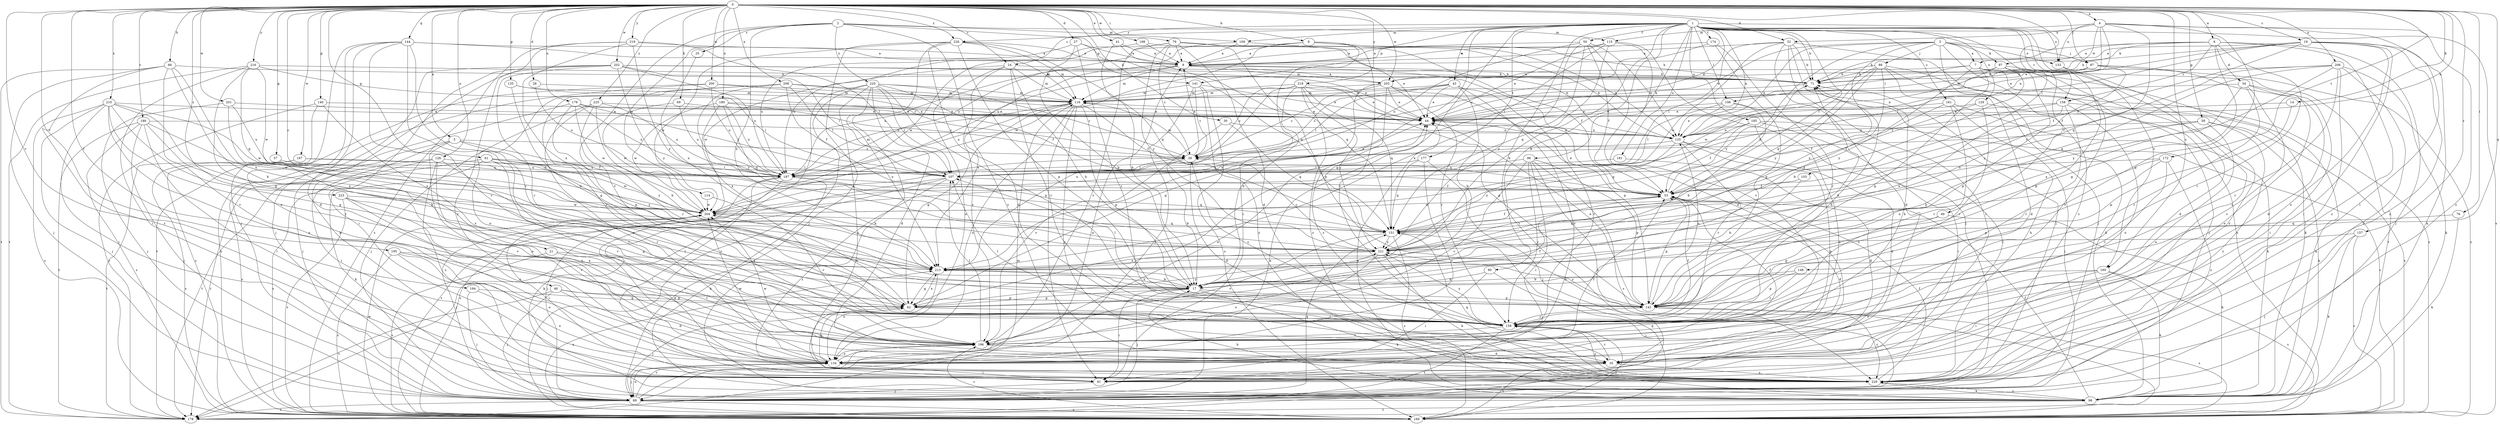 strict digraph  {
0;
1;
2;
3;
4;
5;
6;
7;
8;
9;
14;
17;
19;
21;
24;
25;
26;
27;
28;
30;
32;
34;
35;
41;
43;
44;
46;
49;
50;
53;
57;
58;
61;
62;
66;
69;
71;
76;
79;
81;
87;
88;
89;
90;
96;
97;
98;
103;
106;
107;
109;
114;
115;
116;
125;
128;
129;
133;
134;
135;
140;
141;
142;
144;
148;
151;
157;
158;
159;
160;
161;
169;
172;
174;
177;
178;
179;
180;
181;
185;
187;
189;
194;
195;
196;
197;
198;
200;
201;
202;
203;
204;
206;
208;
210;
213;
216;
218;
219;
220;
221;
223;
225;
226;
229;
0 -> 4  [label=a];
0 -> 5  [label=a];
0 -> 6  [label=a];
0 -> 9  [label=b];
0 -> 14  [label=b];
0 -> 19  [label=c];
0 -> 21  [label=c];
0 -> 24  [label=c];
0 -> 27  [label=d];
0 -> 28  [label=d];
0 -> 30  [label=d];
0 -> 32  [label=d];
0 -> 41  [label=e];
0 -> 46  [label=f];
0 -> 57  [label=g];
0 -> 58  [label=g];
0 -> 61  [label=g];
0 -> 66  [label=h];
0 -> 69  [label=h];
0 -> 76  [label=i];
0 -> 79  [label=i];
0 -> 87  [label=j];
0 -> 103  [label=l];
0 -> 125  [label=n];
0 -> 128  [label=o];
0 -> 135  [label=p];
0 -> 140  [label=p];
0 -> 144  [label=q];
0 -> 148  [label=q];
0 -> 157  [label=r];
0 -> 160  [label=s];
0 -> 172  [label=t];
0 -> 179  [label=u];
0 -> 180  [label=u];
0 -> 189  [label=v];
0 -> 194  [label=v];
0 -> 195  [label=v];
0 -> 197  [label=w];
0 -> 198  [label=w];
0 -> 200  [label=w];
0 -> 201  [label=w];
0 -> 202  [label=w];
0 -> 203  [label=w];
0 -> 206  [label=x];
0 -> 208  [label=x];
0 -> 210  [label=x];
0 -> 216  [label=y];
0 -> 218  [label=y];
0 -> 219  [label=y];
0 -> 223  [label=z];
0 -> 225  [label=z];
0 -> 226  [label=z];
1 -> 17  [label=b];
1 -> 24  [label=c];
1 -> 43  [label=e];
1 -> 44  [label=e];
1 -> 49  [label=f];
1 -> 50  [label=f];
1 -> 53  [label=f];
1 -> 62  [label=g];
1 -> 71  [label=h];
1 -> 90  [label=k];
1 -> 96  [label=k];
1 -> 106  [label=l];
1 -> 109  [label=m];
1 -> 125  [label=n];
1 -> 129  [label=o];
1 -> 133  [label=o];
1 -> 141  [label=p];
1 -> 158  [label=r];
1 -> 160  [label=s];
1 -> 161  [label=s];
1 -> 169  [label=s];
1 -> 174  [label=t];
1 -> 177  [label=t];
1 -> 178  [label=t];
1 -> 181  [label=u];
1 -> 185  [label=u];
1 -> 213  [label=x];
1 -> 226  [label=z];
1 -> 229  [label=z];
2 -> 25  [label=c];
2 -> 109  [label=m];
2 -> 114  [label=m];
2 -> 115  [label=m];
2 -> 141  [label=p];
2 -> 196  [label=v];
2 -> 213  [label=x];
2 -> 220  [label=y];
2 -> 229  [label=z];
3 -> 7  [label=a];
3 -> 44  [label=e];
3 -> 87  [label=j];
3 -> 88  [label=j];
3 -> 89  [label=j];
3 -> 97  [label=k];
3 -> 125  [label=n];
3 -> 133  [label=o];
3 -> 213  [label=x];
3 -> 221  [label=y];
3 -> 229  [label=z];
4 -> 32  [label=d];
4 -> 44  [label=e];
4 -> 81  [label=i];
4 -> 115  [label=m];
4 -> 125  [label=n];
4 -> 133  [label=o];
4 -> 142  [label=p];
4 -> 151  [label=q];
4 -> 203  [label=w];
4 -> 229  [label=z];
5 -> 26  [label=c];
5 -> 53  [label=f];
5 -> 81  [label=i];
5 -> 134  [label=o];
5 -> 169  [label=s];
5 -> 221  [label=y];
6 -> 7  [label=a];
6 -> 34  [label=d];
6 -> 62  [label=g];
6 -> 71  [label=h];
6 -> 89  [label=j];
6 -> 97  [label=k];
6 -> 158  [label=r];
6 -> 159  [label=r];
6 -> 229  [label=z];
7 -> 89  [label=j];
7 -> 98  [label=k];
7 -> 106  [label=l];
7 -> 142  [label=p];
7 -> 178  [label=t];
7 -> 203  [label=w];
7 -> 221  [label=y];
8 -> 71  [label=h];
8 -> 116  [label=m];
8 -> 187  [label=u];
8 -> 203  [label=w];
8 -> 213  [label=x];
9 -> 8  [label=a];
9 -> 71  [label=h];
9 -> 81  [label=i];
9 -> 125  [label=n];
9 -> 159  [label=r];
9 -> 187  [label=u];
9 -> 204  [label=w];
14 -> 44  [label=e];
14 -> 142  [label=p];
17 -> 62  [label=g];
17 -> 81  [label=i];
17 -> 89  [label=j];
17 -> 98  [label=k];
17 -> 107  [label=l];
17 -> 142  [label=p];
17 -> 213  [label=x];
19 -> 8  [label=a];
19 -> 44  [label=e];
19 -> 53  [label=f];
19 -> 71  [label=h];
19 -> 81  [label=i];
19 -> 98  [label=k];
19 -> 107  [label=l];
19 -> 134  [label=o];
19 -> 229  [label=z];
21 -> 169  [label=s];
21 -> 196  [label=v];
21 -> 213  [label=x];
24 -> 17  [label=b];
24 -> 71  [label=h];
24 -> 116  [label=m];
24 -> 134  [label=o];
24 -> 159  [label=r];
24 -> 196  [label=v];
24 -> 204  [label=w];
25 -> 213  [label=x];
26 -> 8  [label=a];
26 -> 17  [label=b];
26 -> 35  [label=d];
26 -> 107  [label=l];
26 -> 116  [label=m];
27 -> 8  [label=a];
27 -> 17  [label=b];
27 -> 151  [label=q];
27 -> 159  [label=r];
27 -> 187  [label=u];
28 -> 116  [label=m];
28 -> 187  [label=u];
30 -> 125  [label=n];
30 -> 151  [label=q];
30 -> 196  [label=v];
32 -> 8  [label=a];
32 -> 35  [label=d];
32 -> 71  [label=h];
32 -> 81  [label=i];
32 -> 89  [label=j];
32 -> 107  [label=l];
32 -> 169  [label=s];
32 -> 204  [label=w];
34 -> 81  [label=i];
34 -> 116  [label=m];
34 -> 134  [label=o];
34 -> 159  [label=r];
34 -> 196  [label=v];
34 -> 213  [label=x];
35 -> 159  [label=r];
35 -> 169  [label=s];
35 -> 204  [label=w];
35 -> 229  [label=z];
41 -> 8  [label=a];
41 -> 17  [label=b];
41 -> 151  [label=q];
43 -> 17  [label=b];
43 -> 26  [label=c];
43 -> 44  [label=e];
43 -> 107  [label=l];
43 -> 116  [label=m];
43 -> 134  [label=o];
43 -> 196  [label=v];
44 -> 125  [label=n];
46 -> 35  [label=d];
46 -> 62  [label=g];
46 -> 89  [label=j];
46 -> 142  [label=p];
46 -> 178  [label=t];
49 -> 98  [label=k];
49 -> 142  [label=p];
49 -> 151  [label=q];
50 -> 8  [label=a];
50 -> 35  [label=d];
50 -> 53  [label=f];
50 -> 125  [label=n];
50 -> 187  [label=u];
50 -> 213  [label=x];
50 -> 221  [label=y];
53 -> 8  [label=a];
53 -> 35  [label=d];
53 -> 44  [label=e];
53 -> 71  [label=h];
53 -> 142  [label=p];
53 -> 204  [label=w];
57 -> 187  [label=u];
57 -> 196  [label=v];
58 -> 17  [label=b];
58 -> 26  [label=c];
58 -> 98  [label=k];
58 -> 125  [label=n];
58 -> 134  [label=o];
58 -> 229  [label=z];
61 -> 98  [label=k];
61 -> 107  [label=l];
61 -> 159  [label=r];
61 -> 178  [label=t];
61 -> 187  [label=u];
61 -> 196  [label=v];
61 -> 204  [label=w];
61 -> 221  [label=y];
62 -> 53  [label=f];
62 -> 81  [label=i];
62 -> 89  [label=j];
62 -> 159  [label=r];
62 -> 204  [label=w];
62 -> 213  [label=x];
62 -> 221  [label=y];
66 -> 17  [label=b];
66 -> 71  [label=h];
66 -> 89  [label=j];
66 -> 178  [label=t];
66 -> 196  [label=v];
66 -> 213  [label=x];
66 -> 229  [label=z];
69 -> 44  [label=e];
69 -> 187  [label=u];
69 -> 204  [label=w];
71 -> 116  [label=m];
76 -> 98  [label=k];
76 -> 151  [label=q];
79 -> 8  [label=a];
79 -> 26  [label=c];
79 -> 35  [label=d];
79 -> 53  [label=f];
79 -> 125  [label=n];
79 -> 142  [label=p];
79 -> 196  [label=v];
79 -> 204  [label=w];
79 -> 221  [label=y];
81 -> 89  [label=j];
87 -> 35  [label=d];
87 -> 71  [label=h];
87 -> 116  [label=m];
87 -> 169  [label=s];
87 -> 221  [label=y];
88 -> 35  [label=d];
88 -> 71  [label=h];
88 -> 98  [label=k];
88 -> 151  [label=q];
88 -> 169  [label=s];
88 -> 204  [label=w];
88 -> 213  [label=x];
88 -> 221  [label=y];
89 -> 8  [label=a];
89 -> 44  [label=e];
89 -> 134  [label=o];
89 -> 151  [label=q];
89 -> 169  [label=s];
89 -> 178  [label=t];
89 -> 196  [label=v];
90 -> 17  [label=b];
90 -> 81  [label=i];
90 -> 89  [label=j];
96 -> 81  [label=i];
96 -> 142  [label=p];
96 -> 159  [label=r];
96 -> 169  [label=s];
96 -> 187  [label=u];
96 -> 196  [label=v];
96 -> 229  [label=z];
97 -> 17  [label=b];
97 -> 71  [label=h];
97 -> 125  [label=n];
97 -> 142  [label=p];
97 -> 196  [label=v];
97 -> 229  [label=z];
98 -> 17  [label=b];
98 -> 44  [label=e];
98 -> 53  [label=f];
98 -> 178  [label=t];
98 -> 229  [label=z];
103 -> 17  [label=b];
103 -> 53  [label=f];
106 -> 17  [label=b];
106 -> 44  [label=e];
106 -> 81  [label=i];
106 -> 107  [label=l];
106 -> 125  [label=n];
107 -> 53  [label=f];
107 -> 98  [label=k];
107 -> 169  [label=s];
107 -> 229  [label=z];
109 -> 8  [label=a];
109 -> 44  [label=e];
109 -> 187  [label=u];
114 -> 196  [label=v];
114 -> 204  [label=w];
115 -> 8  [label=a];
115 -> 44  [label=e];
115 -> 89  [label=j];
115 -> 107  [label=l];
115 -> 151  [label=q];
115 -> 196  [label=v];
116 -> 44  [label=e];
116 -> 53  [label=f];
116 -> 62  [label=g];
116 -> 81  [label=i];
116 -> 134  [label=o];
116 -> 142  [label=p];
116 -> 187  [label=u];
116 -> 229  [label=z];
125 -> 26  [label=c];
125 -> 35  [label=d];
125 -> 134  [label=o];
125 -> 159  [label=r];
125 -> 221  [label=y];
128 -> 107  [label=l];
128 -> 134  [label=o];
128 -> 159  [label=r];
128 -> 169  [label=s];
128 -> 178  [label=t];
128 -> 229  [label=z];
129 -> 44  [label=e];
129 -> 53  [label=f];
129 -> 159  [label=r];
129 -> 169  [label=s];
133 -> 35  [label=d];
133 -> 142  [label=p];
134 -> 44  [label=e];
134 -> 53  [label=f];
134 -> 62  [label=g];
134 -> 81  [label=i];
134 -> 89  [label=j];
134 -> 204  [label=w];
135 -> 62  [label=g];
135 -> 107  [label=l];
135 -> 116  [label=m];
140 -> 44  [label=e];
140 -> 169  [label=s];
140 -> 178  [label=t];
140 -> 196  [label=v];
141 -> 26  [label=c];
141 -> 44  [label=e];
141 -> 89  [label=j];
141 -> 116  [label=m];
141 -> 169  [label=s];
141 -> 229  [label=z];
142 -> 44  [label=e];
142 -> 71  [label=h];
142 -> 125  [label=n];
142 -> 159  [label=r];
142 -> 169  [label=s];
142 -> 221  [label=y];
142 -> 229  [label=z];
144 -> 8  [label=a];
144 -> 17  [label=b];
144 -> 35  [label=d];
144 -> 89  [label=j];
144 -> 116  [label=m];
144 -> 134  [label=o];
144 -> 159  [label=r];
144 -> 196  [label=v];
148 -> 17  [label=b];
148 -> 142  [label=p];
148 -> 159  [label=r];
151 -> 53  [label=f];
151 -> 169  [label=s];
151 -> 196  [label=v];
151 -> 221  [label=y];
157 -> 89  [label=j];
157 -> 98  [label=k];
157 -> 169  [label=s];
157 -> 221  [label=y];
158 -> 26  [label=c];
158 -> 44  [label=e];
158 -> 98  [label=k];
158 -> 134  [label=o];
158 -> 159  [label=r];
158 -> 213  [label=x];
159 -> 26  [label=c];
159 -> 53  [label=f];
159 -> 71  [label=h];
159 -> 107  [label=l];
159 -> 178  [label=t];
159 -> 196  [label=v];
159 -> 221  [label=y];
159 -> 229  [label=z];
160 -> 17  [label=b];
160 -> 81  [label=i];
160 -> 98  [label=k];
160 -> 134  [label=o];
160 -> 169  [label=s];
161 -> 44  [label=e];
161 -> 53  [label=f];
161 -> 89  [label=j];
161 -> 98  [label=k];
161 -> 159  [label=r];
169 -> 151  [label=q];
169 -> 159  [label=r];
169 -> 196  [label=v];
169 -> 204  [label=w];
169 -> 213  [label=x];
172 -> 142  [label=p];
172 -> 159  [label=r];
172 -> 187  [label=u];
172 -> 213  [label=x];
172 -> 229  [label=z];
174 -> 8  [label=a];
174 -> 26  [label=c];
174 -> 142  [label=p];
174 -> 159  [label=r];
177 -> 89  [label=j];
177 -> 107  [label=l];
177 -> 134  [label=o];
177 -> 151  [label=q];
178 -> 116  [label=m];
179 -> 44  [label=e];
179 -> 89  [label=j];
179 -> 107  [label=l];
179 -> 142  [label=p];
179 -> 187  [label=u];
179 -> 204  [label=w];
180 -> 26  [label=c];
180 -> 44  [label=e];
180 -> 151  [label=q];
180 -> 187  [label=u];
180 -> 204  [label=w];
180 -> 213  [label=x];
181 -> 35  [label=d];
181 -> 187  [label=u];
185 -> 53  [label=f];
185 -> 81  [label=i];
185 -> 125  [label=n];
185 -> 134  [label=o];
185 -> 151  [label=q];
185 -> 169  [label=s];
187 -> 81  [label=i];
187 -> 89  [label=j];
187 -> 98  [label=k];
187 -> 116  [label=m];
187 -> 151  [label=q];
187 -> 169  [label=s];
189 -> 17  [label=b];
189 -> 81  [label=i];
189 -> 89  [label=j];
189 -> 125  [label=n];
189 -> 169  [label=s];
189 -> 178  [label=t];
189 -> 204  [label=w];
194 -> 62  [label=g];
194 -> 89  [label=j];
194 -> 134  [label=o];
195 -> 81  [label=i];
195 -> 134  [label=o];
195 -> 159  [label=r];
195 -> 169  [label=s];
195 -> 213  [label=x];
196 -> 35  [label=d];
196 -> 53  [label=f];
196 -> 71  [label=h];
196 -> 107  [label=l];
196 -> 134  [label=o];
197 -> 169  [label=s];
197 -> 178  [label=t];
197 -> 187  [label=u];
197 -> 204  [label=w];
198 -> 8  [label=a];
198 -> 125  [label=n];
198 -> 187  [label=u];
200 -> 116  [label=m];
200 -> 125  [label=n];
200 -> 169  [label=s];
200 -> 178  [label=t];
200 -> 187  [label=u];
201 -> 44  [label=e];
201 -> 89  [label=j];
201 -> 187  [label=u];
201 -> 213  [label=x];
202 -> 44  [label=e];
202 -> 71  [label=h];
202 -> 81  [label=i];
202 -> 89  [label=j];
202 -> 98  [label=k];
202 -> 107  [label=l];
202 -> 159  [label=r];
202 -> 187  [label=u];
202 -> 221  [label=y];
203 -> 8  [label=a];
203 -> 26  [label=c];
203 -> 44  [label=e];
203 -> 62  [label=g];
203 -> 116  [label=m];
203 -> 142  [label=p];
203 -> 159  [label=r];
203 -> 229  [label=z];
204 -> 26  [label=c];
204 -> 44  [label=e];
204 -> 81  [label=i];
204 -> 89  [label=j];
204 -> 151  [label=q];
206 -> 53  [label=f];
206 -> 71  [label=h];
206 -> 81  [label=i];
206 -> 98  [label=k];
206 -> 151  [label=q];
206 -> 159  [label=r];
206 -> 221  [label=y];
206 -> 229  [label=z];
208 -> 44  [label=e];
208 -> 53  [label=f];
208 -> 107  [label=l];
208 -> 116  [label=m];
208 -> 134  [label=o];
208 -> 159  [label=r];
208 -> 221  [label=y];
210 -> 44  [label=e];
210 -> 62  [label=g];
210 -> 81  [label=i];
210 -> 89  [label=j];
210 -> 134  [label=o];
210 -> 159  [label=r];
210 -> 169  [label=s];
210 -> 204  [label=w];
210 -> 213  [label=x];
213 -> 17  [label=b];
213 -> 62  [label=g];
213 -> 134  [label=o];
216 -> 26  [label=c];
216 -> 62  [label=g];
216 -> 71  [label=h];
216 -> 81  [label=i];
216 -> 151  [label=q];
216 -> 178  [label=t];
216 -> 204  [label=w];
218 -> 17  [label=b];
218 -> 26  [label=c];
218 -> 44  [label=e];
218 -> 116  [label=m];
218 -> 142  [label=p];
218 -> 151  [label=q];
218 -> 213  [label=x];
218 -> 221  [label=y];
218 -> 229  [label=z];
219 -> 8  [label=a];
219 -> 107  [label=l];
219 -> 169  [label=s];
219 -> 213  [label=x];
219 -> 221  [label=y];
219 -> 229  [label=z];
220 -> 26  [label=c];
220 -> 35  [label=d];
220 -> 53  [label=f];
220 -> 107  [label=l];
220 -> 116  [label=m];
220 -> 142  [label=p];
220 -> 169  [label=s];
220 -> 178  [label=t];
220 -> 213  [label=x];
220 -> 229  [label=z];
221 -> 26  [label=c];
221 -> 98  [label=k];
221 -> 134  [label=o];
221 -> 213  [label=x];
223 -> 62  [label=g];
223 -> 134  [label=o];
223 -> 169  [label=s];
223 -> 196  [label=v];
223 -> 204  [label=w];
225 -> 17  [label=b];
225 -> 44  [label=e];
225 -> 89  [label=j];
225 -> 134  [label=o];
225 -> 159  [label=r];
225 -> 187  [label=u];
226 -> 8  [label=a];
226 -> 35  [label=d];
226 -> 89  [label=j];
226 -> 98  [label=k];
226 -> 116  [label=m];
226 -> 142  [label=p];
226 -> 151  [label=q];
226 -> 204  [label=w];
229 -> 53  [label=f];
229 -> 71  [label=h];
229 -> 98  [label=k];
229 -> 151  [label=q];
229 -> 204  [label=w];
}
